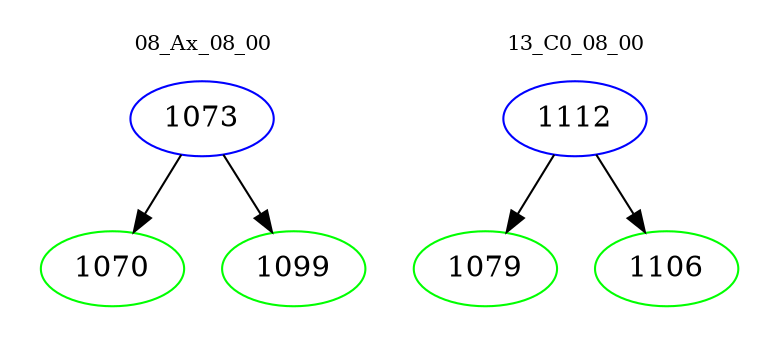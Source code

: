 digraph{
subgraph cluster_0 {
color = white
label = "08_Ax_08_00";
fontsize=10;
T0_1073 [label="1073", color="blue"]
T0_1073 -> T0_1070 [color="black"]
T0_1070 [label="1070", color="green"]
T0_1073 -> T0_1099 [color="black"]
T0_1099 [label="1099", color="green"]
}
subgraph cluster_1 {
color = white
label = "13_C0_08_00";
fontsize=10;
T1_1112 [label="1112", color="blue"]
T1_1112 -> T1_1079 [color="black"]
T1_1079 [label="1079", color="green"]
T1_1112 -> T1_1106 [color="black"]
T1_1106 [label="1106", color="green"]
}
}

